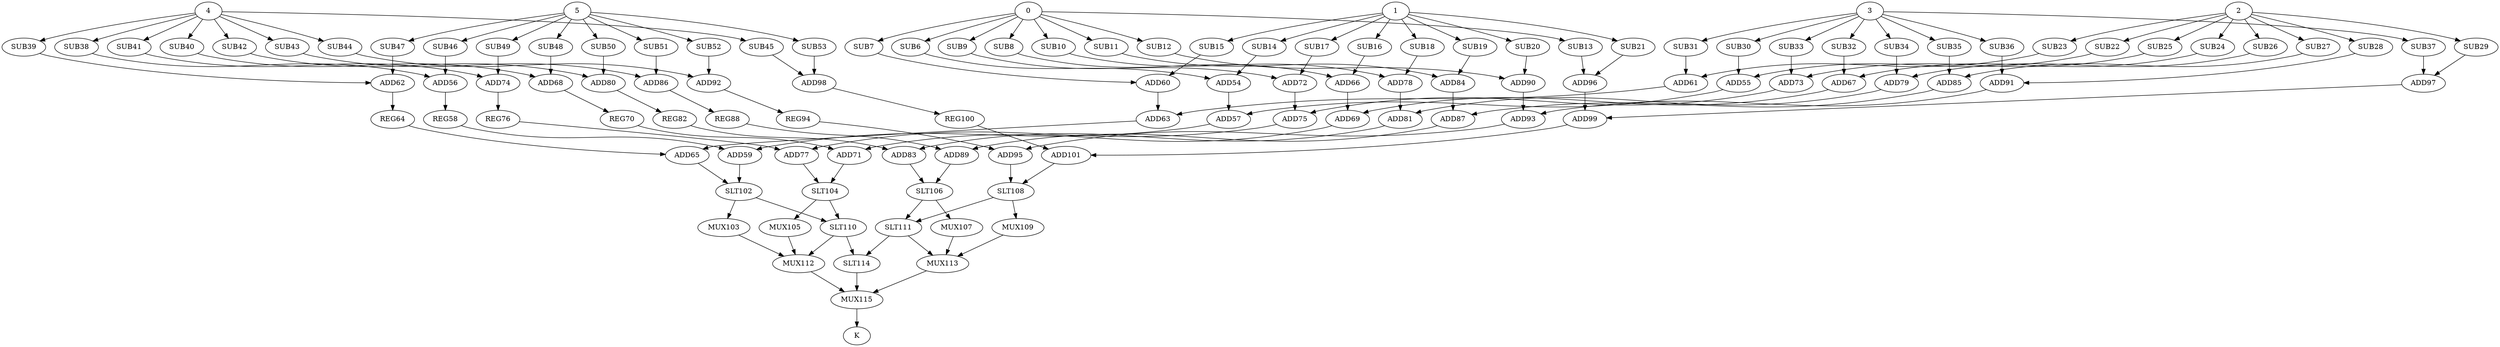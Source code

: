 strict digraph  {
0;
6 [label=SUB6];
7 [label=SUB7];
8 [label=SUB8];
9 [label=SUB9];
10 [label=SUB10];
11 [label=SUB11];
12 [label=SUB12];
13 [label=SUB13];
1;
14 [label=SUB14];
15 [label=SUB15];
16 [label=SUB16];
17 [label=SUB17];
18 [label=SUB18];
19 [label=SUB19];
20 [label=SUB20];
21 [label=SUB21];
2;
22 [label=SUB22];
23 [label=SUB23];
24 [label=SUB24];
25 [label=SUB25];
26 [label=SUB26];
27 [label=SUB27];
28 [label=SUB28];
29 [label=SUB29];
3;
30 [label=SUB30];
31 [label=SUB31];
32 [label=SUB32];
33 [label=SUB33];
34 [label=SUB34];
35 [label=SUB35];
36 [label=SUB36];
37 [label=SUB37];
4;
38 [label=SUB38];
39 [label=SUB39];
40 [label=SUB40];
41 [label=SUB41];
42 [label=SUB42];
43 [label=SUB43];
44 [label=SUB44];
45 [label=SUB45];
5;
46 [label=SUB46];
47 [label=SUB47];
48 [label=SUB48];
49 [label=SUB49];
50 [label=SUB50];
51 [label=SUB51];
52 [label=SUB52];
53 [label=SUB53];
54 [label=ADD54];
55 [label=ADD55];
56 [label=ADD56];
57 [label=ADD57];
58 [label=REG58];
59 [label=ADD59];
60 [label=ADD60];
61 [label=ADD61];
62 [label=ADD62];
63 [label=ADD63];
64 [label=REG64];
65 [label=ADD65];
66 [label=ADD66];
67 [label=ADD67];
68 [label=ADD68];
69 [label=ADD69];
70 [label=REG70];
71 [label=ADD71];
72 [label=ADD72];
73 [label=ADD73];
74 [label=ADD74];
75 [label=ADD75];
76 [label=REG76];
77 [label=ADD77];
78 [label=ADD78];
79 [label=ADD79];
80 [label=ADD80];
81 [label=ADD81];
82 [label=REG82];
83 [label=ADD83];
84 [label=ADD84];
85 [label=ADD85];
86 [label=ADD86];
87 [label=ADD87];
88 [label=REG88];
89 [label=ADD89];
90 [label=ADD90];
91 [label=ADD91];
92 [label=ADD92];
93 [label=ADD93];
94 [label=REG94];
95 [label=ADD95];
96 [label=ADD96];
97 [label=ADD97];
98 [label=ADD98];
99 [label=ADD99];
100 [label=REG100];
101 [label=ADD101];
102 [label=SLT102];
103 [label=MUX103];
104 [label=SLT104];
105 [label=MUX105];
106 [label=SLT106];
107 [label=MUX107];
108 [label=SLT108];
109 [label=MUX109];
110 [label=SLT110];
111 [label=SLT111];
112 [label=MUX112];
113 [label=MUX113];
114 [label=SLT114];
115 [label=MUX115];
116 [label=K];
0 -> 6;
0 -> 7;
0 -> 8;
0 -> 9;
0 -> 10;
0 -> 11;
0 -> 12;
0 -> 13;
6 -> 54;
7 -> 60;
8 -> 66;
9 -> 72;
10 -> 78;
11 -> 84;
12 -> 90;
13 -> 96;
1 -> 14;
1 -> 15;
1 -> 16;
1 -> 17;
1 -> 18;
1 -> 19;
1 -> 20;
1 -> 21;
14 -> 54;
15 -> 60;
16 -> 66;
17 -> 72;
18 -> 78;
19 -> 84;
20 -> 90;
21 -> 96;
2 -> 22;
2 -> 23;
2 -> 24;
2 -> 25;
2 -> 26;
2 -> 27;
2 -> 28;
2 -> 29;
22 -> 55;
23 -> 61;
24 -> 67;
25 -> 73;
26 -> 79;
27 -> 85;
28 -> 91;
29 -> 97;
3 -> 30;
3 -> 31;
3 -> 32;
3 -> 33;
3 -> 34;
3 -> 35;
3 -> 36;
3 -> 37;
30 -> 55;
31 -> 61;
32 -> 67;
33 -> 73;
34 -> 79;
35 -> 85;
36 -> 91;
37 -> 97;
4 -> 38;
4 -> 39;
4 -> 40;
4 -> 41;
4 -> 42;
4 -> 43;
4 -> 44;
4 -> 45;
38 -> 56;
39 -> 62;
40 -> 68;
41 -> 74;
42 -> 80;
43 -> 86;
44 -> 92;
45 -> 98;
5 -> 46;
5 -> 47;
5 -> 48;
5 -> 49;
5 -> 50;
5 -> 51;
5 -> 52;
5 -> 53;
46 -> 56;
47 -> 62;
48 -> 68;
49 -> 74;
50 -> 80;
51 -> 86;
52 -> 92;
53 -> 98;
54 -> 57;
55 -> 57;
56 -> 58;
57 -> 59;
58 -> 59;
59 -> 102;
60 -> 63;
61 -> 63;
62 -> 64;
63 -> 65;
64 -> 65;
65 -> 102;
66 -> 69;
67 -> 69;
68 -> 70;
69 -> 71;
70 -> 71;
71 -> 104;
72 -> 75;
73 -> 75;
74 -> 76;
75 -> 77;
76 -> 77;
77 -> 104;
78 -> 81;
79 -> 81;
80 -> 82;
81 -> 83;
82 -> 83;
83 -> 106;
84 -> 87;
85 -> 87;
86 -> 88;
87 -> 89;
88 -> 89;
89 -> 106;
90 -> 93;
91 -> 93;
92 -> 94;
93 -> 95;
94 -> 95;
95 -> 108;
96 -> 99;
97 -> 99;
98 -> 100;
99 -> 101;
100 -> 101;
101 -> 108;
102 -> 103;
102 -> 110;
103 -> 112;
104 -> 105;
104 -> 110;
105 -> 112;
106 -> 107;
106 -> 111;
107 -> 113;
108 -> 109;
108 -> 111;
109 -> 113;
110 -> 112;
110 -> 114;
111 -> 113;
111 -> 114;
112 -> 115;
113 -> 115;
114 -> 115;
115 -> 116;
}
